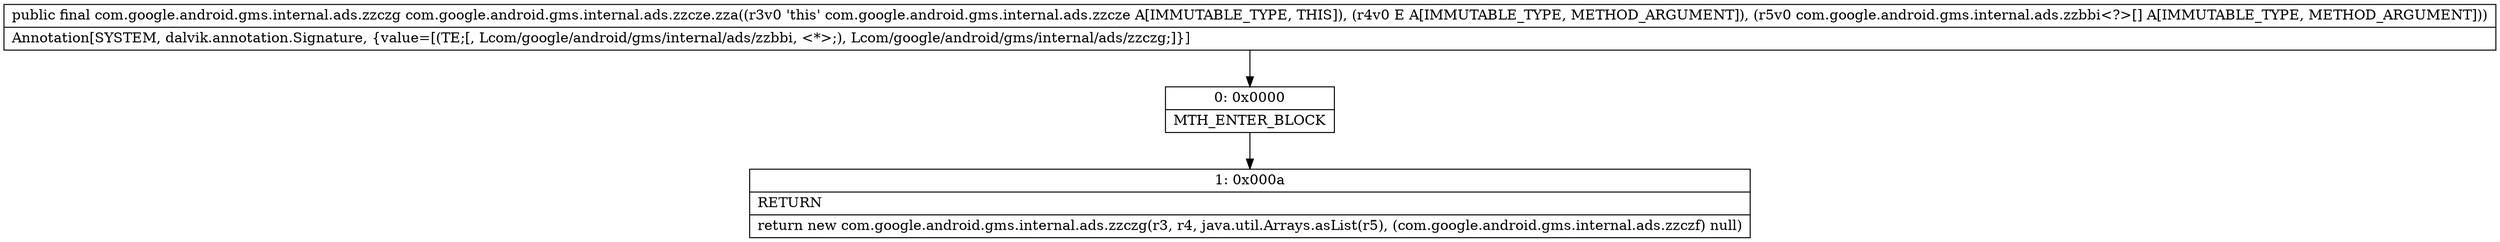 digraph "CFG forcom.google.android.gms.internal.ads.zzcze.zza(Ljava\/lang\/Object;[Lcom\/google\/android\/gms\/internal\/ads\/zzbbi;)Lcom\/google\/android\/gms\/internal\/ads\/zzczg;" {
Node_0 [shape=record,label="{0\:\ 0x0000|MTH_ENTER_BLOCK\l}"];
Node_1 [shape=record,label="{1\:\ 0x000a|RETURN\l|return new com.google.android.gms.internal.ads.zzczg(r3, r4, java.util.Arrays.asList(r5), (com.google.android.gms.internal.ads.zzczf) null)\l}"];
MethodNode[shape=record,label="{public final com.google.android.gms.internal.ads.zzczg com.google.android.gms.internal.ads.zzcze.zza((r3v0 'this' com.google.android.gms.internal.ads.zzcze A[IMMUTABLE_TYPE, THIS]), (r4v0 E A[IMMUTABLE_TYPE, METHOD_ARGUMENT]), (r5v0 com.google.android.gms.internal.ads.zzbbi\<?\>[] A[IMMUTABLE_TYPE, METHOD_ARGUMENT]))  | Annotation[SYSTEM, dalvik.annotation.Signature, \{value=[(TE;[, Lcom\/google\/android\/gms\/internal\/ads\/zzbbi, \<*\>;), Lcom\/google\/android\/gms\/internal\/ads\/zzczg;]\}]\l}"];
MethodNode -> Node_0;
Node_0 -> Node_1;
}

